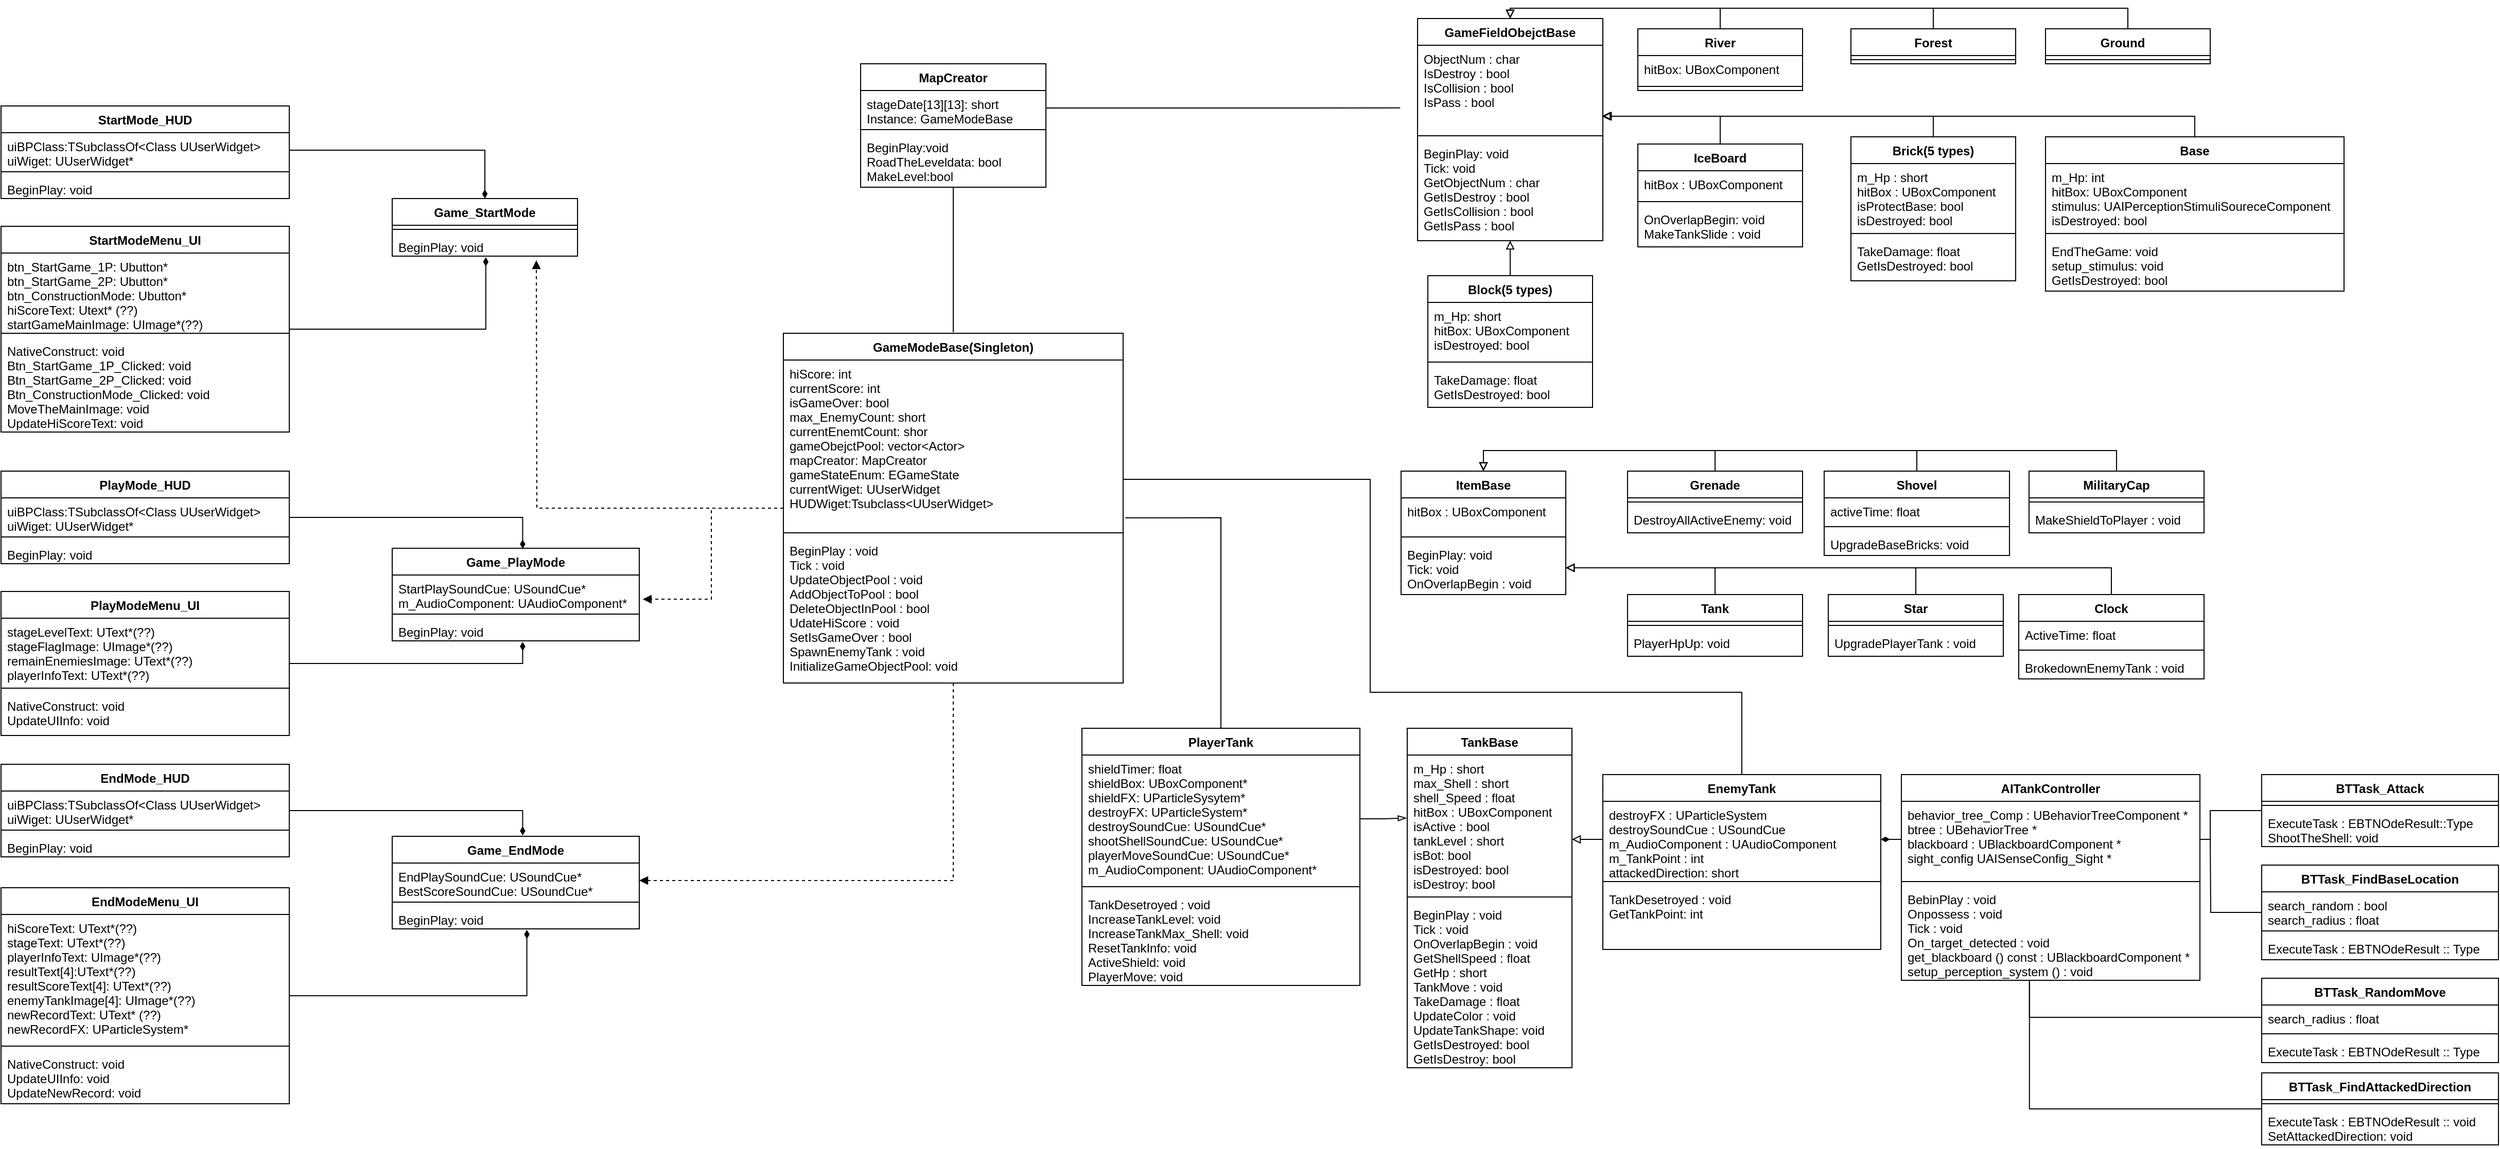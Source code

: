 <mxfile version="14.8.2" type="github">
  <diagram id="18M-LUdaHcNmzgpJbuH8" name="Page-1">
    <mxGraphModel dx="2635" dy="526" grid="1" gridSize="10" guides="1" tooltips="1" connect="1" arrows="1" fold="1" page="1" pageScale="1" pageWidth="827" pageHeight="1169" math="0" shadow="0">
      <root>
        <mxCell id="0" />
        <mxCell id="1" parent="0" />
        <mxCell id="j56DUkqlP8ktRM9wooqD-5" value="GameFieldObejctBase" style="swimlane;fontStyle=1;align=center;verticalAlign=top;childLayout=stackLayout;horizontal=1;startSize=26;horizontalStack=0;resizeParent=1;resizeParentMax=0;resizeLast=0;collapsible=1;marginBottom=0;" parent="1" vertex="1">
          <mxGeometry x="-254" y="35" width="180" height="216" as="geometry" />
        </mxCell>
        <mxCell id="j56DUkqlP8ktRM9wooqD-6" value="ObjectNum : char&#xa;IsDestroy : bool &#xa;IsCollision : bool &#xa;IsPass : bool&#xa;" style="text;strokeColor=none;fillColor=none;align=left;verticalAlign=top;spacingLeft=4;spacingRight=4;overflow=hidden;rotatable=0;points=[[0,0.5],[1,0.5]];portConstraint=eastwest;" parent="j56DUkqlP8ktRM9wooqD-5" vertex="1">
          <mxGeometry y="26" width="180" height="84" as="geometry" />
        </mxCell>
        <mxCell id="j56DUkqlP8ktRM9wooqD-7" value="" style="line;strokeWidth=1;fillColor=none;align=left;verticalAlign=middle;spacingTop=-1;spacingLeft=3;spacingRight=3;rotatable=0;labelPosition=right;points=[];portConstraint=eastwest;" parent="j56DUkqlP8ktRM9wooqD-5" vertex="1">
          <mxGeometry y="110" width="180" height="8" as="geometry" />
        </mxCell>
        <mxCell id="j56DUkqlP8ktRM9wooqD-8" value="BeginPlay: void&#xa;Tick: void&#xa;GetObjectNum : char&#xa;GetIsDestroy : bool &#xa;GetIsCollision : bool &#xa;GetIsPass : bool&#xa;&#xa;" style="text;strokeColor=none;fillColor=none;align=left;verticalAlign=top;spacingLeft=4;spacingRight=4;overflow=hidden;rotatable=0;points=[[0,0.5],[1,0.5]];portConstraint=eastwest;" parent="j56DUkqlP8ktRM9wooqD-5" vertex="1">
          <mxGeometry y="118" width="180" height="98" as="geometry" />
        </mxCell>
        <mxCell id="-nYvT70M20ZzREp3ke7q-32" style="edgeStyle=orthogonalEdgeStyle;rounded=0;orthogonalLoop=1;jettySize=auto;html=1;exitX=0.5;exitY=0;exitDx=0;exitDy=0;entryX=0.5;entryY=0;entryDx=0;entryDy=0;endArrow=block;endFill=0;" parent="1" source="ObYeSLzphHEVCBW5jLu3-10" target="j56DUkqlP8ktRM9wooqD-5" edge="1">
          <mxGeometry relative="1" as="geometry" />
        </mxCell>
        <mxCell id="ObYeSLzphHEVCBW5jLu3-10" value="Ground   " style="swimlane;fontStyle=1;align=center;verticalAlign=top;childLayout=stackLayout;horizontal=1;startSize=26;horizontalStack=0;resizeParent=1;resizeParentMax=0;resizeLast=0;collapsible=1;marginBottom=0;" parent="1" vertex="1">
          <mxGeometry x="356" y="45" width="160" height="34" as="geometry" />
        </mxCell>
        <mxCell id="ObYeSLzphHEVCBW5jLu3-12" value="" style="line;strokeWidth=1;fillColor=none;align=left;verticalAlign=middle;spacingTop=-1;spacingLeft=3;spacingRight=3;rotatable=0;labelPosition=right;points=[];portConstraint=eastwest;" parent="ObYeSLzphHEVCBW5jLu3-10" vertex="1">
          <mxGeometry y="26" width="160" height="8" as="geometry" />
        </mxCell>
        <mxCell id="Gsq7Cc53CUmocSwE9akI-6" style="edgeStyle=orthogonalEdgeStyle;rounded=0;orthogonalLoop=1;jettySize=auto;html=1;exitX=0.5;exitY=0;exitDx=0;exitDy=0;entryX=0.5;entryY=1;entryDx=0;entryDy=0;entryPerimeter=0;endArrow=block;endFill=0;" parent="1" source="ObYeSLzphHEVCBW5jLu3-14" target="j56DUkqlP8ktRM9wooqD-8" edge="1">
          <mxGeometry relative="1" as="geometry" />
        </mxCell>
        <mxCell id="ObYeSLzphHEVCBW5jLu3-14" value="Block(5 types)" style="swimlane;fontStyle=1;align=center;verticalAlign=top;childLayout=stackLayout;horizontal=1;startSize=26;horizontalStack=0;resizeParent=1;resizeParentMax=0;resizeLast=0;collapsible=1;marginBottom=0;" parent="1" vertex="1">
          <mxGeometry x="-244" y="285" width="160" height="128" as="geometry" />
        </mxCell>
        <mxCell id="ObYeSLzphHEVCBW5jLu3-15" value="m_Hp: short&#xa;hitBox: UBoxComponent&#xa;isDestroyed: bool" style="text;strokeColor=none;fillColor=none;align=left;verticalAlign=top;spacingLeft=4;spacingRight=4;overflow=hidden;rotatable=0;points=[[0,0.5],[1,0.5]];portConstraint=eastwest;" parent="ObYeSLzphHEVCBW5jLu3-14" vertex="1">
          <mxGeometry y="26" width="160" height="54" as="geometry" />
        </mxCell>
        <mxCell id="ObYeSLzphHEVCBW5jLu3-16" value="" style="line;strokeWidth=1;fillColor=none;align=left;verticalAlign=middle;spacingTop=-1;spacingLeft=3;spacingRight=3;rotatable=0;labelPosition=right;points=[];portConstraint=eastwest;" parent="ObYeSLzphHEVCBW5jLu3-14" vertex="1">
          <mxGeometry y="80" width="160" height="8" as="geometry" />
        </mxCell>
        <mxCell id="ObYeSLzphHEVCBW5jLu3-17" value="TakeDamage: float &#xa;GetIsDestroyed: bool" style="text;strokeColor=none;fillColor=none;align=left;verticalAlign=top;spacingLeft=4;spacingRight=4;overflow=hidden;rotatable=0;points=[[0,0.5],[1,0.5]];portConstraint=eastwest;" parent="ObYeSLzphHEVCBW5jLu3-14" vertex="1">
          <mxGeometry y="88" width="160" height="40" as="geometry" />
        </mxCell>
        <mxCell id="-nYvT70M20ZzREp3ke7q-29" style="edgeStyle=orthogonalEdgeStyle;rounded=0;orthogonalLoop=1;jettySize=auto;html=1;exitX=0.5;exitY=0;exitDx=0;exitDy=0;entryX=0.994;entryY=0.821;entryDx=0;entryDy=0;entryPerimeter=0;endArrow=block;endFill=0;" parent="1" source="ObYeSLzphHEVCBW5jLu3-18" target="j56DUkqlP8ktRM9wooqD-6" edge="1">
          <mxGeometry relative="1" as="geometry" />
        </mxCell>
        <mxCell id="ObYeSLzphHEVCBW5jLu3-18" value="Brick(5 types)" style="swimlane;fontStyle=1;align=center;verticalAlign=top;childLayout=stackLayout;horizontal=1;startSize=26;horizontalStack=0;resizeParent=1;resizeParentMax=0;resizeLast=0;collapsible=1;marginBottom=0;" parent="1" vertex="1">
          <mxGeometry x="167" y="150" width="160" height="140" as="geometry" />
        </mxCell>
        <mxCell id="ObYeSLzphHEVCBW5jLu3-19" value="m_Hp : short&#xa;hitBox : UBoxComponent&#xa;isProtectBase: bool&#xa;isDestroyed: bool&#xa;" style="text;strokeColor=none;fillColor=none;align=left;verticalAlign=top;spacingLeft=4;spacingRight=4;overflow=hidden;rotatable=0;points=[[0,0.5],[1,0.5]];portConstraint=eastwest;" parent="ObYeSLzphHEVCBW5jLu3-18" vertex="1">
          <mxGeometry y="26" width="160" height="64" as="geometry" />
        </mxCell>
        <mxCell id="ObYeSLzphHEVCBW5jLu3-20" value="" style="line;strokeWidth=1;fillColor=none;align=left;verticalAlign=middle;spacingTop=-1;spacingLeft=3;spacingRight=3;rotatable=0;labelPosition=right;points=[];portConstraint=eastwest;" parent="ObYeSLzphHEVCBW5jLu3-18" vertex="1">
          <mxGeometry y="90" width="160" height="8" as="geometry" />
        </mxCell>
        <mxCell id="ObYeSLzphHEVCBW5jLu3-21" value="TakeDamage: float &#xa;GetIsDestroyed: bool&#xa;" style="text;strokeColor=none;fillColor=none;align=left;verticalAlign=top;spacingLeft=4;spacingRight=4;overflow=hidden;rotatable=0;points=[[0,0.5],[1,0.5]];portConstraint=eastwest;" parent="ObYeSLzphHEVCBW5jLu3-18" vertex="1">
          <mxGeometry y="98" width="160" height="42" as="geometry" />
        </mxCell>
        <mxCell id="-nYvT70M20ZzREp3ke7q-31" style="edgeStyle=orthogonalEdgeStyle;rounded=0;orthogonalLoop=1;jettySize=auto;html=1;exitX=0.5;exitY=0;exitDx=0;exitDy=0;entryX=0.5;entryY=0;entryDx=0;entryDy=0;endArrow=block;endFill=0;" parent="1" source="ObYeSLzphHEVCBW5jLu3-22" target="j56DUkqlP8ktRM9wooqD-5" edge="1">
          <mxGeometry relative="1" as="geometry" />
        </mxCell>
        <mxCell id="ObYeSLzphHEVCBW5jLu3-22" value="Forest" style="swimlane;fontStyle=1;align=center;verticalAlign=top;childLayout=stackLayout;horizontal=1;startSize=26;horizontalStack=0;resizeParent=1;resizeParentMax=0;resizeLast=0;collapsible=1;marginBottom=0;" parent="1" vertex="1">
          <mxGeometry x="167" y="45" width="160" height="34" as="geometry" />
        </mxCell>
        <mxCell id="ObYeSLzphHEVCBW5jLu3-24" value="" style="line;strokeWidth=1;fillColor=none;align=left;verticalAlign=middle;spacingTop=-1;spacingLeft=3;spacingRight=3;rotatable=0;labelPosition=right;points=[];portConstraint=eastwest;" parent="ObYeSLzphHEVCBW5jLu3-22" vertex="1">
          <mxGeometry y="26" width="160" height="8" as="geometry" />
        </mxCell>
        <mxCell id="-nYvT70M20ZzREp3ke7q-30" style="edgeStyle=orthogonalEdgeStyle;rounded=0;orthogonalLoop=1;jettySize=auto;html=1;exitX=0.5;exitY=0;exitDx=0;exitDy=0;entryX=0.5;entryY=0;entryDx=0;entryDy=0;endArrow=block;endFill=0;" parent="1" source="ObYeSLzphHEVCBW5jLu3-26" target="j56DUkqlP8ktRM9wooqD-5" edge="1">
          <mxGeometry relative="1" as="geometry" />
        </mxCell>
        <mxCell id="ObYeSLzphHEVCBW5jLu3-26" value="River" style="swimlane;fontStyle=1;align=center;verticalAlign=top;childLayout=stackLayout;horizontal=1;startSize=26;horizontalStack=0;resizeParent=1;resizeParentMax=0;resizeLast=0;collapsible=1;marginBottom=0;" parent="1" vertex="1">
          <mxGeometry x="-40" y="45" width="160" height="60" as="geometry" />
        </mxCell>
        <mxCell id="ObYeSLzphHEVCBW5jLu3-27" value="hitBox: UBoxComponent" style="text;strokeColor=none;fillColor=none;align=left;verticalAlign=top;spacingLeft=4;spacingRight=4;overflow=hidden;rotatable=0;points=[[0,0.5],[1,0.5]];portConstraint=eastwest;" parent="ObYeSLzphHEVCBW5jLu3-26" vertex="1">
          <mxGeometry y="26" width="160" height="26" as="geometry" />
        </mxCell>
        <mxCell id="ObYeSLzphHEVCBW5jLu3-28" value="" style="line;strokeWidth=1;fillColor=none;align=left;verticalAlign=middle;spacingTop=-1;spacingLeft=3;spacingRight=3;rotatable=0;labelPosition=right;points=[];portConstraint=eastwest;" parent="ObYeSLzphHEVCBW5jLu3-26" vertex="1">
          <mxGeometry y="52" width="160" height="8" as="geometry" />
        </mxCell>
        <mxCell id="-nYvT70M20ZzREp3ke7q-26" style="edgeStyle=orthogonalEdgeStyle;rounded=0;orthogonalLoop=1;jettySize=auto;html=1;exitX=0.5;exitY=0;exitDx=0;exitDy=0;entryX=1;entryY=0.821;entryDx=0;entryDy=0;entryPerimeter=0;endArrow=block;endFill=0;" parent="1" source="ObYeSLzphHEVCBW5jLu3-30" target="j56DUkqlP8ktRM9wooqD-6" edge="1">
          <mxGeometry relative="1" as="geometry" />
        </mxCell>
        <mxCell id="ObYeSLzphHEVCBW5jLu3-30" value="IceBoard" style="swimlane;fontStyle=1;align=center;verticalAlign=top;childLayout=stackLayout;horizontal=1;startSize=26;horizontalStack=0;resizeParent=1;resizeParentMax=0;resizeLast=0;collapsible=1;marginBottom=0;" parent="1" vertex="1">
          <mxGeometry x="-40" y="157" width="160" height="100" as="geometry" />
        </mxCell>
        <mxCell id="ObYeSLzphHEVCBW5jLu3-31" value="hitBox : UBoxComponent" style="text;strokeColor=none;fillColor=none;align=left;verticalAlign=top;spacingLeft=4;spacingRight=4;overflow=hidden;rotatable=0;points=[[0,0.5],[1,0.5]];portConstraint=eastwest;" parent="ObYeSLzphHEVCBW5jLu3-30" vertex="1">
          <mxGeometry y="26" width="160" height="26" as="geometry" />
        </mxCell>
        <mxCell id="ObYeSLzphHEVCBW5jLu3-32" value="" style="line;strokeWidth=1;fillColor=none;align=left;verticalAlign=middle;spacingTop=-1;spacingLeft=3;spacingRight=3;rotatable=0;labelPosition=right;points=[];portConstraint=eastwest;" parent="ObYeSLzphHEVCBW5jLu3-30" vertex="1">
          <mxGeometry y="52" width="160" height="8" as="geometry" />
        </mxCell>
        <mxCell id="ObYeSLzphHEVCBW5jLu3-33" value="OnOverlapBegin: void&#xa;MakeTankSlide : void&#xa;&#xa;" style="text;strokeColor=none;fillColor=none;align=left;verticalAlign=top;spacingLeft=4;spacingRight=4;overflow=hidden;rotatable=0;points=[[0,0.5],[1,0.5]];portConstraint=eastwest;" parent="ObYeSLzphHEVCBW5jLu3-30" vertex="1">
          <mxGeometry y="60" width="160" height="40" as="geometry" />
        </mxCell>
        <mxCell id="-nYvT70M20ZzREp3ke7q-28" style="edgeStyle=orthogonalEdgeStyle;rounded=0;orthogonalLoop=1;jettySize=auto;html=1;exitX=0.5;exitY=0;exitDx=0;exitDy=0;entryX=1;entryY=0.821;entryDx=0;entryDy=0;entryPerimeter=0;endArrow=block;endFill=0;" parent="1" source="ObYeSLzphHEVCBW5jLu3-34" target="j56DUkqlP8ktRM9wooqD-6" edge="1">
          <mxGeometry relative="1" as="geometry" />
        </mxCell>
        <mxCell id="ObYeSLzphHEVCBW5jLu3-34" value="Base" style="swimlane;fontStyle=1;align=center;verticalAlign=top;childLayout=stackLayout;horizontal=1;startSize=26;horizontalStack=0;resizeParent=1;resizeParentMax=0;resizeLast=0;collapsible=1;marginBottom=0;" parent="1" vertex="1">
          <mxGeometry x="356" y="150" width="290" height="150" as="geometry" />
        </mxCell>
        <mxCell id="ObYeSLzphHEVCBW5jLu3-35" value="m_Hp: int&#xa;hitBox: UBoxComponent&#xa;stimulus: UAIPerceptionStimuliSoureceComponent&#xa;isDestroyed: bool" style="text;strokeColor=none;fillColor=none;align=left;verticalAlign=top;spacingLeft=4;spacingRight=4;overflow=hidden;rotatable=0;points=[[0,0.5],[1,0.5]];portConstraint=eastwest;" parent="ObYeSLzphHEVCBW5jLu3-34" vertex="1">
          <mxGeometry y="26" width="290" height="64" as="geometry" />
        </mxCell>
        <mxCell id="ObYeSLzphHEVCBW5jLu3-36" value="" style="line;strokeWidth=1;fillColor=none;align=left;verticalAlign=middle;spacingTop=-1;spacingLeft=3;spacingRight=3;rotatable=0;labelPosition=right;points=[];portConstraint=eastwest;" parent="ObYeSLzphHEVCBW5jLu3-34" vertex="1">
          <mxGeometry y="90" width="290" height="8" as="geometry" />
        </mxCell>
        <mxCell id="ObYeSLzphHEVCBW5jLu3-37" value="EndTheGame: void &#xa;setup_stimulus: void&#xa;GetIsDestroyed: bool" style="text;strokeColor=none;fillColor=none;align=left;verticalAlign=top;spacingLeft=4;spacingRight=4;overflow=hidden;rotatable=0;points=[[0,0.5],[1,0.5]];portConstraint=eastwest;" parent="ObYeSLzphHEVCBW5jLu3-34" vertex="1">
          <mxGeometry y="98" width="290" height="52" as="geometry" />
        </mxCell>
        <mxCell id="Gsq7Cc53CUmocSwE9akI-10" value="ItemBase" style="swimlane;fontStyle=1;align=center;verticalAlign=top;childLayout=stackLayout;horizontal=1;startSize=26;horizontalStack=0;resizeParent=1;resizeParentMax=0;resizeLast=0;collapsible=1;marginBottom=0;" parent="1" vertex="1">
          <mxGeometry x="-270" y="475" width="160" height="120" as="geometry" />
        </mxCell>
        <mxCell id="Gsq7Cc53CUmocSwE9akI-11" value="hitBox : UBoxComponent" style="text;strokeColor=none;fillColor=none;align=left;verticalAlign=top;spacingLeft=4;spacingRight=4;overflow=hidden;rotatable=0;points=[[0,0.5],[1,0.5]];portConstraint=eastwest;" parent="Gsq7Cc53CUmocSwE9akI-10" vertex="1">
          <mxGeometry y="26" width="160" height="34" as="geometry" />
        </mxCell>
        <mxCell id="Gsq7Cc53CUmocSwE9akI-12" value="" style="line;strokeWidth=1;fillColor=none;align=left;verticalAlign=middle;spacingTop=-1;spacingLeft=3;spacingRight=3;rotatable=0;labelPosition=right;points=[];portConstraint=eastwest;" parent="Gsq7Cc53CUmocSwE9akI-10" vertex="1">
          <mxGeometry y="60" width="160" height="8" as="geometry" />
        </mxCell>
        <mxCell id="Gsq7Cc53CUmocSwE9akI-13" value="BeginPlay: void&#xa;Tick: void&#xa;OnOverlapBegin : void &#xa;&#xa;" style="text;strokeColor=none;fillColor=none;align=left;verticalAlign=top;spacingLeft=4;spacingRight=4;overflow=hidden;rotatable=0;points=[[0,0.5],[1,0.5]];portConstraint=eastwest;" parent="Gsq7Cc53CUmocSwE9akI-10" vertex="1">
          <mxGeometry y="68" width="160" height="52" as="geometry" />
        </mxCell>
        <mxCell id="Gsq7Cc53CUmocSwE9akI-28" style="edgeStyle=orthogonalEdgeStyle;rounded=0;orthogonalLoop=1;jettySize=auto;html=1;exitX=0.5;exitY=0;exitDx=0;exitDy=0;entryX=0.5;entryY=0;entryDx=0;entryDy=0;endArrow=block;endFill=0;" parent="1" source="Gsq7Cc53CUmocSwE9akI-14" target="Gsq7Cc53CUmocSwE9akI-10" edge="1">
          <mxGeometry relative="1" as="geometry" />
        </mxCell>
        <mxCell id="Gsq7Cc53CUmocSwE9akI-14" value="Grenade" style="swimlane;fontStyle=1;align=center;verticalAlign=top;childLayout=stackLayout;horizontal=1;startSize=26;horizontalStack=0;resizeParent=1;resizeParentMax=0;resizeLast=0;collapsible=1;marginBottom=0;" parent="1" vertex="1">
          <mxGeometry x="-50" y="475" width="170" height="60" as="geometry" />
        </mxCell>
        <mxCell id="Gsq7Cc53CUmocSwE9akI-16" value="" style="line;strokeWidth=1;fillColor=none;align=left;verticalAlign=middle;spacingTop=-1;spacingLeft=3;spacingRight=3;rotatable=0;labelPosition=right;points=[];portConstraint=eastwest;" parent="Gsq7Cc53CUmocSwE9akI-14" vertex="1">
          <mxGeometry y="26" width="170" height="8" as="geometry" />
        </mxCell>
        <mxCell id="Gsq7Cc53CUmocSwE9akI-17" value="DestroyAllActiveEnemy: void" style="text;strokeColor=none;fillColor=none;align=left;verticalAlign=top;spacingLeft=4;spacingRight=4;overflow=hidden;rotatable=0;points=[[0,0.5],[1,0.5]];portConstraint=eastwest;" parent="Gsq7Cc53CUmocSwE9akI-14" vertex="1">
          <mxGeometry y="34" width="170" height="26" as="geometry" />
        </mxCell>
        <mxCell id="Gsq7Cc53CUmocSwE9akI-27" style="edgeStyle=orthogonalEdgeStyle;rounded=0;orthogonalLoop=1;jettySize=auto;html=1;exitX=0.5;exitY=0;exitDx=0;exitDy=0;entryX=0.5;entryY=0;entryDx=0;entryDy=0;endArrow=block;endFill=0;" parent="1" source="Gsq7Cc53CUmocSwE9akI-23" target="Gsq7Cc53CUmocSwE9akI-10" edge="1">
          <mxGeometry relative="1" as="geometry" />
        </mxCell>
        <mxCell id="Gsq7Cc53CUmocSwE9akI-23" value="MilitaryCap" style="swimlane;fontStyle=1;align=center;verticalAlign=top;childLayout=stackLayout;horizontal=1;startSize=26;horizontalStack=0;resizeParent=1;resizeParentMax=0;resizeLast=0;collapsible=1;marginBottom=0;" parent="1" vertex="1">
          <mxGeometry x="340" y="475" width="170" height="60" as="geometry" />
        </mxCell>
        <mxCell id="Gsq7Cc53CUmocSwE9akI-24" value="" style="line;strokeWidth=1;fillColor=none;align=left;verticalAlign=middle;spacingTop=-1;spacingLeft=3;spacingRight=3;rotatable=0;labelPosition=right;points=[];portConstraint=eastwest;" parent="Gsq7Cc53CUmocSwE9akI-23" vertex="1">
          <mxGeometry y="26" width="170" height="8" as="geometry" />
        </mxCell>
        <mxCell id="Gsq7Cc53CUmocSwE9akI-25" value="MakeShieldToPlayer : void" style="text;strokeColor=none;fillColor=none;align=left;verticalAlign=top;spacingLeft=4;spacingRight=4;overflow=hidden;rotatable=0;points=[[0,0.5],[1,0.5]];portConstraint=eastwest;" parent="Gsq7Cc53CUmocSwE9akI-23" vertex="1">
          <mxGeometry y="34" width="170" height="26" as="geometry" />
        </mxCell>
        <mxCell id="-nYvT70M20ZzREp3ke7q-19" style="edgeStyle=orthogonalEdgeStyle;rounded=0;orthogonalLoop=1;jettySize=auto;html=1;exitX=0.5;exitY=0;exitDx=0;exitDy=0;entryX=1;entryY=0.5;entryDx=0;entryDy=0;endArrow=block;endFill=0;" parent="1" source="-nYvT70M20ZzREp3ke7q-1" target="Gsq7Cc53CUmocSwE9akI-13" edge="1">
          <mxGeometry relative="1" as="geometry" />
        </mxCell>
        <mxCell id="-nYvT70M20ZzREp3ke7q-1" value="Tank" style="swimlane;fontStyle=1;align=center;verticalAlign=top;childLayout=stackLayout;horizontal=1;startSize=26;horizontalStack=0;resizeParent=1;resizeParentMax=0;resizeLast=0;collapsible=1;marginBottom=0;" parent="1" vertex="1">
          <mxGeometry x="-50" y="595" width="170" height="60" as="geometry" />
        </mxCell>
        <mxCell id="-nYvT70M20ZzREp3ke7q-2" value="" style="line;strokeWidth=1;fillColor=none;align=left;verticalAlign=middle;spacingTop=-1;spacingLeft=3;spacingRight=3;rotatable=0;labelPosition=right;points=[];portConstraint=eastwest;" parent="-nYvT70M20ZzREp3ke7q-1" vertex="1">
          <mxGeometry y="26" width="170" height="8" as="geometry" />
        </mxCell>
        <mxCell id="-nYvT70M20ZzREp3ke7q-3" value="PlayerHpUp: void" style="text;strokeColor=none;fillColor=none;align=left;verticalAlign=top;spacingLeft=4;spacingRight=4;overflow=hidden;rotatable=0;points=[[0,0.5],[1,0.5]];portConstraint=eastwest;" parent="-nYvT70M20ZzREp3ke7q-1" vertex="1">
          <mxGeometry y="34" width="170" height="26" as="geometry" />
        </mxCell>
        <mxCell id="-nYvT70M20ZzREp3ke7q-20" style="edgeStyle=orthogonalEdgeStyle;rounded=0;orthogonalLoop=1;jettySize=auto;html=1;exitX=0.5;exitY=0;exitDx=0;exitDy=0;entryX=1;entryY=0.5;entryDx=0;entryDy=0;endArrow=block;endFill=0;" parent="1" source="-nYvT70M20ZzREp3ke7q-4" target="Gsq7Cc53CUmocSwE9akI-13" edge="1">
          <mxGeometry relative="1" as="geometry" />
        </mxCell>
        <mxCell id="-nYvT70M20ZzREp3ke7q-4" value="Star" style="swimlane;fontStyle=1;align=center;verticalAlign=top;childLayout=stackLayout;horizontal=1;startSize=26;horizontalStack=0;resizeParent=1;resizeParentMax=0;resizeLast=0;collapsible=1;marginBottom=0;" parent="1" vertex="1">
          <mxGeometry x="145" y="595" width="170" height="60" as="geometry" />
        </mxCell>
        <mxCell id="-nYvT70M20ZzREp3ke7q-5" value="" style="line;strokeWidth=1;fillColor=none;align=left;verticalAlign=middle;spacingTop=-1;spacingLeft=3;spacingRight=3;rotatable=0;labelPosition=right;points=[];portConstraint=eastwest;" parent="-nYvT70M20ZzREp3ke7q-4" vertex="1">
          <mxGeometry y="26" width="170" height="8" as="geometry" />
        </mxCell>
        <mxCell id="-nYvT70M20ZzREp3ke7q-6" value="UpgradePlayerTank : void" style="text;strokeColor=none;fillColor=none;align=left;verticalAlign=top;spacingLeft=4;spacingRight=4;overflow=hidden;rotatable=0;points=[[0,0.5],[1,0.5]];portConstraint=eastwest;" parent="-nYvT70M20ZzREp3ke7q-4" vertex="1">
          <mxGeometry y="34" width="170" height="26" as="geometry" />
        </mxCell>
        <mxCell id="-nYvT70M20ZzREp3ke7q-21" style="edgeStyle=orthogonalEdgeStyle;rounded=0;orthogonalLoop=1;jettySize=auto;html=1;exitX=0.5;exitY=0;exitDx=0;exitDy=0;entryX=1;entryY=0.5;entryDx=0;entryDy=0;endArrow=block;endFill=0;" parent="1" source="-nYvT70M20ZzREp3ke7q-10" target="Gsq7Cc53CUmocSwE9akI-13" edge="1">
          <mxGeometry relative="1" as="geometry" />
        </mxCell>
        <mxCell id="-nYvT70M20ZzREp3ke7q-10" value="Clock" style="swimlane;fontStyle=1;align=center;verticalAlign=top;childLayout=stackLayout;horizontal=1;startSize=26;horizontalStack=0;resizeParent=1;resizeParentMax=0;resizeLast=0;collapsible=1;marginBottom=0;" parent="1" vertex="1">
          <mxGeometry x="330" y="595" width="180" height="82" as="geometry" />
        </mxCell>
        <mxCell id="-nYvT70M20ZzREp3ke7q-11" value="ActiveTime: float" style="text;strokeColor=none;fillColor=none;align=left;verticalAlign=top;spacingLeft=4;spacingRight=4;overflow=hidden;rotatable=0;points=[[0,0.5],[1,0.5]];portConstraint=eastwest;" parent="-nYvT70M20ZzREp3ke7q-10" vertex="1">
          <mxGeometry y="26" width="180" height="24" as="geometry" />
        </mxCell>
        <mxCell id="-nYvT70M20ZzREp3ke7q-12" value="" style="line;strokeWidth=1;fillColor=none;align=left;verticalAlign=middle;spacingTop=-1;spacingLeft=3;spacingRight=3;rotatable=0;labelPosition=right;points=[];portConstraint=eastwest;" parent="-nYvT70M20ZzREp3ke7q-10" vertex="1">
          <mxGeometry y="50" width="180" height="8" as="geometry" />
        </mxCell>
        <mxCell id="-nYvT70M20ZzREp3ke7q-13" value="BrokedownEnemyTank : void" style="text;strokeColor=none;fillColor=none;align=left;verticalAlign=top;spacingLeft=4;spacingRight=4;overflow=hidden;rotatable=0;points=[[0,0.5],[1,0.5]];portConstraint=eastwest;" parent="-nYvT70M20ZzREp3ke7q-10" vertex="1">
          <mxGeometry y="58" width="180" height="24" as="geometry" />
        </mxCell>
        <mxCell id="-nYvT70M20ZzREp3ke7q-18" style="edgeStyle=orthogonalEdgeStyle;rounded=0;orthogonalLoop=1;jettySize=auto;html=1;exitX=0.5;exitY=0;exitDx=0;exitDy=0;entryX=0.5;entryY=0;entryDx=0;entryDy=0;endArrow=block;endFill=0;" parent="1" source="-nYvT70M20ZzREp3ke7q-14" target="Gsq7Cc53CUmocSwE9akI-10" edge="1">
          <mxGeometry relative="1" as="geometry" />
        </mxCell>
        <mxCell id="-nYvT70M20ZzREp3ke7q-14" value="Shovel&#xa;    " style="swimlane;fontStyle=1;align=center;verticalAlign=top;childLayout=stackLayout;horizontal=1;startSize=26;horizontalStack=0;resizeParent=1;resizeParentMax=0;resizeLast=0;collapsible=1;marginBottom=0;" parent="1" vertex="1">
          <mxGeometry x="141" y="475" width="180" height="82" as="geometry" />
        </mxCell>
        <mxCell id="-nYvT70M20ZzREp3ke7q-15" value="activeTime: float" style="text;strokeColor=none;fillColor=none;align=left;verticalAlign=top;spacingLeft=4;spacingRight=4;overflow=hidden;rotatable=0;points=[[0,0.5],[1,0.5]];portConstraint=eastwest;" parent="-nYvT70M20ZzREp3ke7q-14" vertex="1">
          <mxGeometry y="26" width="180" height="24" as="geometry" />
        </mxCell>
        <mxCell id="-nYvT70M20ZzREp3ke7q-16" value="" style="line;strokeWidth=1;fillColor=none;align=left;verticalAlign=middle;spacingTop=-1;spacingLeft=3;spacingRight=3;rotatable=0;labelPosition=right;points=[];portConstraint=eastwest;" parent="-nYvT70M20ZzREp3ke7q-14" vertex="1">
          <mxGeometry y="50" width="180" height="8" as="geometry" />
        </mxCell>
        <mxCell id="-nYvT70M20ZzREp3ke7q-17" value="UpgradeBaseBricks: void" style="text;strokeColor=none;fillColor=none;align=left;verticalAlign=top;spacingLeft=4;spacingRight=4;overflow=hidden;rotatable=0;points=[[0,0.5],[1,0.5]];portConstraint=eastwest;" parent="-nYvT70M20ZzREp3ke7q-14" vertex="1">
          <mxGeometry y="58" width="180" height="24" as="geometry" />
        </mxCell>
        <mxCell id="-nYvT70M20ZzREp3ke7q-22" value="TankBase" style="swimlane;fontStyle=1;align=center;verticalAlign=top;childLayout=stackLayout;horizontal=1;startSize=26;horizontalStack=0;resizeParent=1;resizeParentMax=0;resizeLast=0;collapsible=1;marginBottom=0;" parent="1" vertex="1">
          <mxGeometry x="-264" y="725" width="160" height="330" as="geometry" />
        </mxCell>
        <mxCell id="-nYvT70M20ZzREp3ke7q-23" value="m_Hp : short &#xa;max_Shell : short &#xa;shell_Speed ​​: float         &#xa;hitBox : UBoxComponent &#xa;isActive : bool &#xa;tankLevel : short&#xa;isBot: bool&#xa;isDestroyed: bool&#xa;isDestroy: bool&#xa;&#xa;&#xa;" style="text;strokeColor=none;fillColor=none;align=left;verticalAlign=top;spacingLeft=4;spacingRight=4;overflow=hidden;rotatable=0;points=[[0,0.5],[1,0.5]];portConstraint=eastwest;" parent="-nYvT70M20ZzREp3ke7q-22" vertex="1">
          <mxGeometry y="26" width="160" height="134" as="geometry" />
        </mxCell>
        <mxCell id="-nYvT70M20ZzREp3ke7q-24" value="" style="line;strokeWidth=1;fillColor=none;align=left;verticalAlign=middle;spacingTop=-1;spacingLeft=3;spacingRight=3;rotatable=0;labelPosition=right;points=[];portConstraint=eastwest;" parent="-nYvT70M20ZzREp3ke7q-22" vertex="1">
          <mxGeometry y="160" width="160" height="8" as="geometry" />
        </mxCell>
        <mxCell id="-nYvT70M20ZzREp3ke7q-25" value="BeginPlay : void &#xa;Tick ​​: void &#xa;OnOverlapBegin : void       &#xa;GetShellSpeed ​​: float &#xa;GetHp : short &#xa;TankMove : void &#xa;TakeDamage : float &#xa;UpdateColor : void&#xa;UpdateTankShape: void&#xa;GetIsDestroyed: bool&#xa;GetIsDestroy: bool&#xa;&#xa;" style="text;strokeColor=none;fillColor=none;align=left;verticalAlign=top;spacingLeft=4;spacingRight=4;overflow=hidden;rotatable=0;points=[[0,0.5],[1,0.5]];portConstraint=eastwest;" parent="-nYvT70M20ZzREp3ke7q-22" vertex="1">
          <mxGeometry y="168" width="160" height="162" as="geometry" />
        </mxCell>
        <mxCell id="1prsWAdFm4hkm4rnO2Le-127" style="edgeStyle=orthogonalEdgeStyle;rounded=0;orthogonalLoop=1;jettySize=auto;html=1;entryX=1;entryY=0.935;entryDx=0;entryDy=0;entryPerimeter=0;endArrow=none;endFill=0;gradientColor=none;" parent="1" source="1prsWAdFm4hkm4rnO2Le-1" target="1prsWAdFm4hkm4rnO2Le-47" edge="1">
          <mxGeometry relative="1" as="geometry">
            <Array as="points">
              <mxPoint x="61" y="690" />
              <mxPoint x="-300" y="690" />
              <mxPoint x="-300" y="483" />
            </Array>
          </mxGeometry>
        </mxCell>
        <mxCell id="1prsWAdFm4hkm4rnO2Le-1" value="EnemyTank" style="swimlane;fontStyle=1;align=center;verticalAlign=top;childLayout=stackLayout;horizontal=1;startSize=26;horizontalStack=0;resizeParent=1;resizeParentMax=0;resizeLast=0;collapsible=1;marginBottom=0;" parent="1" vertex="1">
          <mxGeometry x="-74" y="770" width="270" height="170" as="geometry" />
        </mxCell>
        <mxCell id="1prsWAdFm4hkm4rnO2Le-2" value="destroyFX : UParticleSystem &#xa;destroySoundCue : USoundCue &#xa;m_AudioComponent : UAudioComponent &#xa;m_TankPoint : int&#xa;attackedDirection: short&#xa;&#xa;" style="text;strokeColor=none;fillColor=none;align=left;verticalAlign=top;spacingLeft=4;spacingRight=4;overflow=hidden;rotatable=0;points=[[0,0.5],[1,0.5]];portConstraint=eastwest;" parent="1prsWAdFm4hkm4rnO2Le-1" vertex="1">
          <mxGeometry y="26" width="270" height="74" as="geometry" />
        </mxCell>
        <mxCell id="1prsWAdFm4hkm4rnO2Le-3" value="" style="line;strokeWidth=1;fillColor=none;align=left;verticalAlign=middle;spacingTop=-1;spacingLeft=3;spacingRight=3;rotatable=0;labelPosition=right;points=[];portConstraint=eastwest;" parent="1prsWAdFm4hkm4rnO2Le-1" vertex="1">
          <mxGeometry y="100" width="270" height="8" as="geometry" />
        </mxCell>
        <mxCell id="1prsWAdFm4hkm4rnO2Le-4" value="TankDesetroyed : void&#xa;GetTankPoint: int&#xa;" style="text;strokeColor=none;fillColor=none;align=left;verticalAlign=top;spacingLeft=4;spacingRight=4;overflow=hidden;rotatable=0;points=[[0,0.5],[1,0.5]];portConstraint=eastwest;" parent="1prsWAdFm4hkm4rnO2Le-1" vertex="1">
          <mxGeometry y="108" width="270" height="62" as="geometry" />
        </mxCell>
        <mxCell id="1prsWAdFm4hkm4rnO2Le-7" style="edgeStyle=orthogonalEdgeStyle;rounded=0;orthogonalLoop=1;jettySize=auto;html=1;exitX=0;exitY=0.5;exitDx=0;exitDy=0;endArrow=block;endFill=0;" parent="1" source="1prsWAdFm4hkm4rnO2Le-2" edge="1">
          <mxGeometry relative="1" as="geometry">
            <mxPoint x="-104" y="833" as="targetPoint" />
          </mxGeometry>
        </mxCell>
        <mxCell id="1prsWAdFm4hkm4rnO2Le-8" value="AITankController" style="swimlane;fontStyle=1;align=center;verticalAlign=top;childLayout=stackLayout;horizontal=1;startSize=26;horizontalStack=0;resizeParent=1;resizeParentMax=0;resizeLast=0;collapsible=1;marginBottom=0;" parent="1" vertex="1">
          <mxGeometry x="216" y="770" width="290" height="200" as="geometry" />
        </mxCell>
        <mxCell id="1prsWAdFm4hkm4rnO2Le-9" value="behavior_tree_Comp : UBehaviorTreeComponent *&#xa;btree : UBehaviorTree * &#xa;blackboard : UBlackboardComponent *&#xa;sight_config UAISenseConfig_Sight *" style="text;strokeColor=none;fillColor=none;align=left;verticalAlign=top;spacingLeft=4;spacingRight=4;overflow=hidden;rotatable=0;points=[[0,0.5],[1,0.5]];portConstraint=eastwest;" parent="1prsWAdFm4hkm4rnO2Le-8" vertex="1">
          <mxGeometry y="26" width="290" height="74" as="geometry" />
        </mxCell>
        <mxCell id="1prsWAdFm4hkm4rnO2Le-10" value="" style="line;strokeWidth=1;fillColor=none;align=left;verticalAlign=middle;spacingTop=-1;spacingLeft=3;spacingRight=3;rotatable=0;labelPosition=right;points=[];portConstraint=eastwest;" parent="1prsWAdFm4hkm4rnO2Le-8" vertex="1">
          <mxGeometry y="100" width="290" height="8" as="geometry" />
        </mxCell>
        <mxCell id="1prsWAdFm4hkm4rnO2Le-11" value="BebinPlay : void &#xa;Onpossess : void &#xa;Tick ​​: void &#xa;On_target_detected : void&#xa;get_blackboard () const : UBlackboardComponent * &#xa;setup_perception_system () : void&#xa;" style="text;strokeColor=none;fillColor=none;align=left;verticalAlign=top;spacingLeft=4;spacingRight=4;overflow=hidden;rotatable=0;points=[[0,0.5],[1,0.5]];portConstraint=eastwest;" parent="1prsWAdFm4hkm4rnO2Le-8" vertex="1">
          <mxGeometry y="108" width="290" height="92" as="geometry" />
        </mxCell>
        <mxCell id="1prsWAdFm4hkm4rnO2Le-33" style="edgeStyle=orthogonalEdgeStyle;rounded=0;orthogonalLoop=1;jettySize=auto;html=1;entryX=1;entryY=0.5;entryDx=0;entryDy=0;endArrow=none;endFill=0;" parent="1" source="1prsWAdFm4hkm4rnO2Le-12" target="1prsWAdFm4hkm4rnO2Le-9" edge="1">
          <mxGeometry relative="1" as="geometry">
            <Array as="points">
              <mxPoint x="516" y="805" />
            </Array>
          </mxGeometry>
        </mxCell>
        <mxCell id="1prsWAdFm4hkm4rnO2Le-12" value="BTTask_Attack" style="swimlane;fontStyle=1;align=center;verticalAlign=top;childLayout=stackLayout;horizontal=1;startSize=26;horizontalStack=0;resizeParent=1;resizeParentMax=0;resizeLast=0;collapsible=1;marginBottom=0;" parent="1" vertex="1">
          <mxGeometry x="566" y="770" width="230" height="70" as="geometry" />
        </mxCell>
        <mxCell id="1prsWAdFm4hkm4rnO2Le-14" value="" style="line;strokeWidth=1;fillColor=none;align=left;verticalAlign=middle;spacingTop=-1;spacingLeft=3;spacingRight=3;rotatable=0;labelPosition=right;points=[];portConstraint=eastwest;" parent="1prsWAdFm4hkm4rnO2Le-12" vertex="1">
          <mxGeometry y="26" width="230" height="8" as="geometry" />
        </mxCell>
        <mxCell id="1prsWAdFm4hkm4rnO2Le-15" value="ExecuteTask : EBTNOdeResult::Type&#xa;ShootTheShell: void&#xa;" style="text;strokeColor=none;fillColor=none;align=left;verticalAlign=top;spacingLeft=4;spacingRight=4;overflow=hidden;rotatable=0;points=[[0,0.5],[1,0.5]];portConstraint=eastwest;" parent="1prsWAdFm4hkm4rnO2Le-12" vertex="1">
          <mxGeometry y="34" width="230" height="36" as="geometry" />
        </mxCell>
        <mxCell id="1prsWAdFm4hkm4rnO2Le-18" style="edgeStyle=orthogonalEdgeStyle;rounded=0;orthogonalLoop=1;jettySize=auto;html=1;exitX=0;exitY=0.5;exitDx=0;exitDy=0;endArrow=diamondThin;endFill=1;" parent="1" source="1prsWAdFm4hkm4rnO2Le-9" target="1prsWAdFm4hkm4rnO2Le-2" edge="1">
          <mxGeometry relative="1" as="geometry" />
        </mxCell>
        <mxCell id="1prsWAdFm4hkm4rnO2Le-34" style="edgeStyle=orthogonalEdgeStyle;rounded=0;orthogonalLoop=1;jettySize=auto;html=1;endArrow=none;endFill=0;" parent="1" source="1prsWAdFm4hkm4rnO2Le-19" edge="1">
          <mxGeometry relative="1" as="geometry">
            <mxPoint x="516" y="830" as="targetPoint" />
          </mxGeometry>
        </mxCell>
        <mxCell id="1prsWAdFm4hkm4rnO2Le-19" value="BTTask_FindBaseLocation" style="swimlane;fontStyle=1;align=center;verticalAlign=top;childLayout=stackLayout;horizontal=1;startSize=26;horizontalStack=0;resizeParent=1;resizeParentMax=0;resizeLast=0;collapsible=1;marginBottom=0;" parent="1" vertex="1">
          <mxGeometry x="566" y="858" width="230" height="92" as="geometry" />
        </mxCell>
        <mxCell id="1prsWAdFm4hkm4rnO2Le-20" value="search_random : bool &#xa;search_radius : float&#xa;" style="text;strokeColor=none;fillColor=none;align=left;verticalAlign=top;spacingLeft=4;spacingRight=4;overflow=hidden;rotatable=0;points=[[0,0.5],[1,0.5]];portConstraint=eastwest;" parent="1prsWAdFm4hkm4rnO2Le-19" vertex="1">
          <mxGeometry y="26" width="230" height="34" as="geometry" />
        </mxCell>
        <mxCell id="1prsWAdFm4hkm4rnO2Le-21" value="" style="line;strokeWidth=1;fillColor=none;align=left;verticalAlign=middle;spacingTop=-1;spacingLeft=3;spacingRight=3;rotatable=0;labelPosition=right;points=[];portConstraint=eastwest;" parent="1prsWAdFm4hkm4rnO2Le-19" vertex="1">
          <mxGeometry y="60" width="230" height="8" as="geometry" />
        </mxCell>
        <mxCell id="1prsWAdFm4hkm4rnO2Le-22" value="ExecuteTask : EBTNOdeResult :: Type" style="text;strokeColor=none;fillColor=none;align=left;verticalAlign=top;spacingLeft=4;spacingRight=4;overflow=hidden;rotatable=0;points=[[0,0.5],[1,0.5]];portConstraint=eastwest;" parent="1prsWAdFm4hkm4rnO2Le-19" vertex="1">
          <mxGeometry y="68" width="230" height="24" as="geometry" />
        </mxCell>
        <mxCell id="1prsWAdFm4hkm4rnO2Le-23" value="BTTask_RandomMove" style="swimlane;fontStyle=1;align=center;verticalAlign=top;childLayout=stackLayout;horizontal=1;startSize=26;horizontalStack=0;resizeParent=1;resizeParentMax=0;resizeLast=0;collapsible=1;marginBottom=0;" parent="1" vertex="1">
          <mxGeometry x="566" y="968" width="230" height="82" as="geometry" />
        </mxCell>
        <mxCell id="1prsWAdFm4hkm4rnO2Le-24" value="search_radius : float&#xa;" style="text;strokeColor=none;fillColor=none;align=left;verticalAlign=top;spacingLeft=4;spacingRight=4;overflow=hidden;rotatable=0;points=[[0,0.5],[1,0.5]];portConstraint=eastwest;" parent="1prsWAdFm4hkm4rnO2Le-23" vertex="1">
          <mxGeometry y="26" width="230" height="24" as="geometry" />
        </mxCell>
        <mxCell id="1prsWAdFm4hkm4rnO2Le-25" value="" style="line;strokeWidth=1;fillColor=none;align=left;verticalAlign=middle;spacingTop=-1;spacingLeft=3;spacingRight=3;rotatable=0;labelPosition=right;points=[];portConstraint=eastwest;" parent="1prsWAdFm4hkm4rnO2Le-23" vertex="1">
          <mxGeometry y="50" width="230" height="8" as="geometry" />
        </mxCell>
        <mxCell id="1prsWAdFm4hkm4rnO2Le-26" value="ExecuteTask : EBTNOdeResult :: Type" style="text;strokeColor=none;fillColor=none;align=left;verticalAlign=top;spacingLeft=4;spacingRight=4;overflow=hidden;rotatable=0;points=[[0,0.5],[1,0.5]];portConstraint=eastwest;" parent="1prsWAdFm4hkm4rnO2Le-23" vertex="1">
          <mxGeometry y="58" width="230" height="24" as="geometry" />
        </mxCell>
        <mxCell id="1prsWAdFm4hkm4rnO2Le-38" style="edgeStyle=orthogonalEdgeStyle;rounded=0;orthogonalLoop=1;jettySize=auto;html=1;entryX=0.429;entryY=1;entryDx=0;entryDy=0;entryPerimeter=0;endArrow=none;endFill=0;" parent="1" source="1prsWAdFm4hkm4rnO2Le-29" target="1prsWAdFm4hkm4rnO2Le-11" edge="1">
          <mxGeometry relative="1" as="geometry">
            <Array as="points">
              <mxPoint x="340" y="1095" />
            </Array>
          </mxGeometry>
        </mxCell>
        <mxCell id="1prsWAdFm4hkm4rnO2Le-29" value="BTTask_FindAttackedDirection" style="swimlane;fontStyle=1;align=center;verticalAlign=top;childLayout=stackLayout;horizontal=1;startSize=26;horizontalStack=0;resizeParent=1;resizeParentMax=0;resizeLast=0;collapsible=1;marginBottom=0;" parent="1" vertex="1">
          <mxGeometry x="566" y="1060" width="230" height="70" as="geometry" />
        </mxCell>
        <mxCell id="1prsWAdFm4hkm4rnO2Le-31" value="" style="line;strokeWidth=1;fillColor=none;align=left;verticalAlign=middle;spacingTop=-1;spacingLeft=3;spacingRight=3;rotatable=0;labelPosition=right;points=[];portConstraint=eastwest;" parent="1prsWAdFm4hkm4rnO2Le-29" vertex="1">
          <mxGeometry y="26" width="230" height="8" as="geometry" />
        </mxCell>
        <mxCell id="1prsWAdFm4hkm4rnO2Le-32" value="ExecuteTask : EBTNOdeResult :: void &#xa;SetAttackedDirection: void&#xa;" style="text;strokeColor=none;fillColor=none;align=left;verticalAlign=top;spacingLeft=4;spacingRight=4;overflow=hidden;rotatable=0;points=[[0,0.5],[1,0.5]];portConstraint=eastwest;" parent="1prsWAdFm4hkm4rnO2Le-29" vertex="1">
          <mxGeometry y="34" width="230" height="36" as="geometry" />
        </mxCell>
        <mxCell id="1prsWAdFm4hkm4rnO2Le-39" style="edgeStyle=orthogonalEdgeStyle;rounded=0;orthogonalLoop=1;jettySize=auto;html=1;entryX=0.429;entryY=1;entryDx=0;entryDy=0;entryPerimeter=0;endArrow=none;endFill=0;" parent="1" source="1prsWAdFm4hkm4rnO2Le-24" target="1prsWAdFm4hkm4rnO2Le-11" edge="1">
          <mxGeometry relative="1" as="geometry" />
        </mxCell>
        <mxCell id="1prsWAdFm4hkm4rnO2Le-126" style="edgeStyle=orthogonalEdgeStyle;rounded=0;orthogonalLoop=1;jettySize=auto;html=1;entryX=1.006;entryY=0.935;entryDx=0;entryDy=0;entryPerimeter=0;endArrow=none;endFill=0;gradientColor=none;" parent="1" source="1prsWAdFm4hkm4rnO2Le-40" target="1prsWAdFm4hkm4rnO2Le-47" edge="1">
          <mxGeometry relative="1" as="geometry" />
        </mxCell>
        <mxCell id="1prsWAdFm4hkm4rnO2Le-40" value="PlayerTank" style="swimlane;fontStyle=1;align=center;verticalAlign=top;childLayout=stackLayout;horizontal=1;startSize=26;horizontalStack=0;resizeParent=1;resizeParentMax=0;resizeLast=0;collapsible=1;marginBottom=0;" parent="1" vertex="1">
          <mxGeometry x="-580" y="725" width="270" height="250" as="geometry" />
        </mxCell>
        <mxCell id="1prsWAdFm4hkm4rnO2Le-41" value="shieldTimer: float&#xa;shieldBox: UBoxComponent*&#xa;shieldFX: UParticleSysytem*&#xa;destroyFX: UParticleSystem*&#xa;destroySoundCue: USoundCue*&#xa;shootShellSoundCue: USoundCue*&#xa;playerMoveSoundCue: USoundCue*&#xa;m_AudioComponent: UAudioComponent*&#xa;" style="text;strokeColor=none;fillColor=none;align=left;verticalAlign=top;spacingLeft=4;spacingRight=4;overflow=hidden;rotatable=0;points=[[0,0.5],[1,0.5]];portConstraint=eastwest;" parent="1prsWAdFm4hkm4rnO2Le-40" vertex="1">
          <mxGeometry y="26" width="270" height="124" as="geometry" />
        </mxCell>
        <mxCell id="1prsWAdFm4hkm4rnO2Le-42" value="" style="line;strokeWidth=1;fillColor=none;align=left;verticalAlign=middle;spacingTop=-1;spacingLeft=3;spacingRight=3;rotatable=0;labelPosition=right;points=[];portConstraint=eastwest;" parent="1prsWAdFm4hkm4rnO2Le-40" vertex="1">
          <mxGeometry y="150" width="270" height="8" as="geometry" />
        </mxCell>
        <mxCell id="1prsWAdFm4hkm4rnO2Le-43" value="TankDesetroyed : void&#xa;IncreaseTankLevel: void&#xa;IncreaseTankMax_Shell: void&#xa;ResetTankInfo: void&#xa;ActiveShield: void&#xa;PlayerMove: void&#xa;" style="text;strokeColor=none;fillColor=none;align=left;verticalAlign=top;spacingLeft=4;spacingRight=4;overflow=hidden;rotatable=0;points=[[0,0.5],[1,0.5]];portConstraint=eastwest;" parent="1prsWAdFm4hkm4rnO2Le-40" vertex="1">
          <mxGeometry y="158" width="270" height="92" as="geometry" />
        </mxCell>
        <mxCell id="1prsWAdFm4hkm4rnO2Le-122" style="edgeStyle=orthogonalEdgeStyle;rounded=0;orthogonalLoop=1;jettySize=auto;html=1;endArrow=block;endFill=1;gradientColor=none;dashed=1;" parent="1" source="1prsWAdFm4hkm4rnO2Le-46" edge="1">
          <mxGeometry relative="1" as="geometry">
            <mxPoint x="-1110" y="270" as="targetPoint" />
          </mxGeometry>
        </mxCell>
        <mxCell id="1prsWAdFm4hkm4rnO2Le-123" style="edgeStyle=orthogonalEdgeStyle;rounded=0;orthogonalLoop=1;jettySize=auto;html=1;entryX=1.014;entryY=0.692;entryDx=0;entryDy=0;entryPerimeter=0;dashed=1;endArrow=block;endFill=1;gradientColor=none;" parent="1" source="1prsWAdFm4hkm4rnO2Le-46" target="1prsWAdFm4hkm4rnO2Le-106" edge="1">
          <mxGeometry relative="1" as="geometry" />
        </mxCell>
        <mxCell id="1prsWAdFm4hkm4rnO2Le-124" style="edgeStyle=orthogonalEdgeStyle;rounded=0;orthogonalLoop=1;jettySize=auto;html=1;entryX=1;entryY=0.5;entryDx=0;entryDy=0;dashed=1;endArrow=block;endFill=1;gradientColor=none;" parent="1" source="1prsWAdFm4hkm4rnO2Le-46" target="1prsWAdFm4hkm4rnO2Le-110" edge="1">
          <mxGeometry relative="1" as="geometry" />
        </mxCell>
        <mxCell id="1prsWAdFm4hkm4rnO2Le-46" value="GameModeBase(Singleton)" style="swimlane;fontStyle=1;align=center;verticalAlign=top;childLayout=stackLayout;horizontal=1;startSize=26;horizontalStack=0;resizeParent=1;resizeParentMax=0;resizeLast=0;collapsible=1;marginBottom=0;" parent="1" vertex="1">
          <mxGeometry x="-870" y="341" width="330" height="340" as="geometry" />
        </mxCell>
        <mxCell id="1prsWAdFm4hkm4rnO2Le-47" value="hiScore: int&#xa;currentScore: int&#xa;isGameOver: bool&#xa;max_EnemyCount: short&#xa;currentEnemtCount: shor&#xa;gameObejctPool: vector&lt;Actor&gt;&#xa;mapCreator: MapCreator&#xa;gameStateEnum: EGameState&#xa;currentWiget: UUserWidget&#xa;HUDWiget:Tsubclass&lt;UUserWidget&gt;&#xa;" style="text;strokeColor=none;fillColor=none;align=left;verticalAlign=top;spacingLeft=4;spacingRight=4;overflow=hidden;rotatable=0;points=[[0,0.5],[1,0.5]];portConstraint=eastwest;" parent="1prsWAdFm4hkm4rnO2Le-46" vertex="1">
          <mxGeometry y="26" width="330" height="164" as="geometry" />
        </mxCell>
        <mxCell id="1prsWAdFm4hkm4rnO2Le-48" value="" style="line;strokeWidth=1;fillColor=none;align=left;verticalAlign=middle;spacingTop=-1;spacingLeft=3;spacingRight=3;rotatable=0;labelPosition=right;points=[];portConstraint=eastwest;" parent="1prsWAdFm4hkm4rnO2Le-46" vertex="1">
          <mxGeometry y="190" width="330" height="8" as="geometry" />
        </mxCell>
        <mxCell id="1prsWAdFm4hkm4rnO2Le-49" value="BeginPlay : void &#xa;Tick ​​: void &#xa;UpdateObjectPool : void &#xa;AddObjectToPool : bool &#xa;DeleteObjectInPool : bool &#xa;UdateHiScore : void &#xa;SetIsGameOver : bool &#xa;SpawnEnemyTank : void&#xa;InitializeGameObjectPool: void&#xa;&#xa;&#xa;" style="text;strokeColor=none;fillColor=none;align=left;verticalAlign=top;spacingLeft=4;spacingRight=4;overflow=hidden;rotatable=0;points=[[0,0.5],[1,0.5]];portConstraint=eastwest;" parent="1prsWAdFm4hkm4rnO2Le-46" vertex="1">
          <mxGeometry y="198" width="330" height="142" as="geometry" />
        </mxCell>
        <mxCell id="1prsWAdFm4hkm4rnO2Le-55" value="Game_StartMode" style="swimlane;fontStyle=1;align=center;verticalAlign=top;childLayout=stackLayout;horizontal=1;startSize=26;horizontalStack=0;resizeParent=1;resizeParentMax=0;resizeLast=0;collapsible=1;marginBottom=0;" parent="1" vertex="1">
          <mxGeometry x="-1250" y="210" width="180" height="56" as="geometry" />
        </mxCell>
        <mxCell id="1prsWAdFm4hkm4rnO2Le-57" value="" style="line;strokeWidth=1;fillColor=none;align=left;verticalAlign=middle;spacingTop=-1;spacingLeft=3;spacingRight=3;rotatable=0;labelPosition=right;points=[];portConstraint=eastwest;" parent="1prsWAdFm4hkm4rnO2Le-55" vertex="1">
          <mxGeometry y="26" width="180" height="8" as="geometry" />
        </mxCell>
        <mxCell id="1prsWAdFm4hkm4rnO2Le-58" value="BeginPlay: void&#xa;" style="text;strokeColor=none;fillColor=none;align=left;verticalAlign=top;spacingLeft=4;spacingRight=4;overflow=hidden;rotatable=0;points=[[0,0.5],[1,0.5]];portConstraint=eastwest;" parent="1prsWAdFm4hkm4rnO2Le-55" vertex="1">
          <mxGeometry y="34" width="180" height="22" as="geometry" />
        </mxCell>
        <mxCell id="1prsWAdFm4hkm4rnO2Le-65" value="StartMode_HUD" style="swimlane;fontStyle=1;align=center;verticalAlign=top;childLayout=stackLayout;horizontal=1;startSize=26;horizontalStack=0;resizeParent=1;resizeParentMax=0;resizeLast=0;collapsible=1;marginBottom=0;" parent="1" vertex="1">
          <mxGeometry x="-1630" y="120" width="280" height="90" as="geometry" />
        </mxCell>
        <mxCell id="1prsWAdFm4hkm4rnO2Le-66" value="uiBPClass:TSubclassOf&lt;Class UUserWidget&gt;&#xa;uiWiget: UUserWidget*" style="text;strokeColor=none;fillColor=none;align=left;verticalAlign=top;spacingLeft=4;spacingRight=4;overflow=hidden;rotatable=0;points=[[0,0.5],[1,0.5]];portConstraint=eastwest;" parent="1prsWAdFm4hkm4rnO2Le-65" vertex="1">
          <mxGeometry y="26" width="280" height="34" as="geometry" />
        </mxCell>
        <mxCell id="1prsWAdFm4hkm4rnO2Le-67" value="" style="line;strokeWidth=1;fillColor=none;align=left;verticalAlign=middle;spacingTop=-1;spacingLeft=3;spacingRight=3;rotatable=0;labelPosition=right;points=[];portConstraint=eastwest;" parent="1prsWAdFm4hkm4rnO2Le-65" vertex="1">
          <mxGeometry y="60" width="280" height="8" as="geometry" />
        </mxCell>
        <mxCell id="1prsWAdFm4hkm4rnO2Le-68" value="BeginPlay: void" style="text;strokeColor=none;fillColor=none;align=left;verticalAlign=top;spacingLeft=4;spacingRight=4;overflow=hidden;rotatable=0;points=[[0,0.5],[1,0.5]];portConstraint=eastwest;" parent="1prsWAdFm4hkm4rnO2Le-65" vertex="1">
          <mxGeometry y="68" width="280" height="22" as="geometry" />
        </mxCell>
        <mxCell id="1prsWAdFm4hkm4rnO2Le-75" style="edgeStyle=orthogonalEdgeStyle;rounded=0;orthogonalLoop=1;jettySize=auto;html=1;entryX=0.505;entryY=1.045;entryDx=0;entryDy=0;entryPerimeter=0;endArrow=diamondThin;endFill=1;" parent="1" source="1prsWAdFm4hkm4rnO2Le-69" target="1prsWAdFm4hkm4rnO2Le-58" edge="1">
          <mxGeometry relative="1" as="geometry" />
        </mxCell>
        <mxCell id="1prsWAdFm4hkm4rnO2Le-69" value="StartModeMenu_UI" style="swimlane;fontStyle=1;align=center;verticalAlign=top;childLayout=stackLayout;horizontal=1;startSize=26;horizontalStack=0;resizeParent=1;resizeParentMax=0;resizeLast=0;collapsible=1;marginBottom=0;" parent="1" vertex="1">
          <mxGeometry x="-1630" y="237" width="280" height="200" as="geometry" />
        </mxCell>
        <mxCell id="1prsWAdFm4hkm4rnO2Le-70" value="btn_StartGame_1P: Ubutton*&#xa;btn_StartGame_2P: Ubutton*&#xa;btn_ConstructionMode: Ubutton*&#xa;hiScoreText: Utext* (??)&#xa;startGameMainImage: UImage*(??)" style="text;strokeColor=none;fillColor=none;align=left;verticalAlign=top;spacingLeft=4;spacingRight=4;overflow=hidden;rotatable=0;points=[[0,0.5],[1,0.5]];portConstraint=eastwest;" parent="1prsWAdFm4hkm4rnO2Le-69" vertex="1">
          <mxGeometry y="26" width="280" height="74" as="geometry" />
        </mxCell>
        <mxCell id="1prsWAdFm4hkm4rnO2Le-71" value="" style="line;strokeWidth=1;fillColor=none;align=left;verticalAlign=middle;spacingTop=-1;spacingLeft=3;spacingRight=3;rotatable=0;labelPosition=right;points=[];portConstraint=eastwest;" parent="1prsWAdFm4hkm4rnO2Le-69" vertex="1">
          <mxGeometry y="100" width="280" height="8" as="geometry" />
        </mxCell>
        <mxCell id="1prsWAdFm4hkm4rnO2Le-72" value="NativeConstruct: void&#xa;Btn_StartGame_1P_Clicked: void&#xa;Btn_StartGame_2P_Clicked: void&#xa;Btn_ConstructionMode_Clicked: void&#xa;MoveTheMainImage: void&#xa;UpdateHiScoreText: void" style="text;strokeColor=none;fillColor=none;align=left;verticalAlign=top;spacingLeft=4;spacingRight=4;overflow=hidden;rotatable=0;points=[[0,0.5],[1,0.5]];portConstraint=eastwest;" parent="1prsWAdFm4hkm4rnO2Le-69" vertex="1">
          <mxGeometry y="108" width="280" height="92" as="geometry" />
        </mxCell>
        <mxCell id="1prsWAdFm4hkm4rnO2Le-74" style="edgeStyle=orthogonalEdgeStyle;rounded=0;orthogonalLoop=1;jettySize=auto;html=1;exitX=1;exitY=0.5;exitDx=0;exitDy=0;entryX=0.5;entryY=0;entryDx=0;entryDy=0;endArrow=diamondThin;endFill=1;" parent="1" source="1prsWAdFm4hkm4rnO2Le-66" target="1prsWAdFm4hkm4rnO2Le-55" edge="1">
          <mxGeometry relative="1" as="geometry" />
        </mxCell>
        <mxCell id="1prsWAdFm4hkm4rnO2Le-116" style="edgeStyle=orthogonalEdgeStyle;rounded=0;orthogonalLoop=1;jettySize=auto;html=1;entryX=0.528;entryY=0.006;entryDx=0;entryDy=0;entryPerimeter=0;endArrow=diamondThin;endFill=1;" parent="1" source="1prsWAdFm4hkm4rnO2Le-76" target="1prsWAdFm4hkm4rnO2Le-105" edge="1">
          <mxGeometry relative="1" as="geometry" />
        </mxCell>
        <mxCell id="1prsWAdFm4hkm4rnO2Le-76" value="PlayMode_HUD" style="swimlane;fontStyle=1;align=center;verticalAlign=top;childLayout=stackLayout;horizontal=1;startSize=26;horizontalStack=0;resizeParent=1;resizeParentMax=0;resizeLast=0;collapsible=1;marginBottom=0;" parent="1" vertex="1">
          <mxGeometry x="-1630" y="475" width="280" height="90" as="geometry" />
        </mxCell>
        <mxCell id="1prsWAdFm4hkm4rnO2Le-77" value="uiBPClass:TSubclassOf&lt;Class UUserWidget&gt;&#xa;uiWiget: UUserWidget*" style="text;strokeColor=none;fillColor=none;align=left;verticalAlign=top;spacingLeft=4;spacingRight=4;overflow=hidden;rotatable=0;points=[[0,0.5],[1,0.5]];portConstraint=eastwest;" parent="1prsWAdFm4hkm4rnO2Le-76" vertex="1">
          <mxGeometry y="26" width="280" height="34" as="geometry" />
        </mxCell>
        <mxCell id="1prsWAdFm4hkm4rnO2Le-78" value="" style="line;strokeWidth=1;fillColor=none;align=left;verticalAlign=middle;spacingTop=-1;spacingLeft=3;spacingRight=3;rotatable=0;labelPosition=right;points=[];portConstraint=eastwest;" parent="1prsWAdFm4hkm4rnO2Le-76" vertex="1">
          <mxGeometry y="60" width="280" height="8" as="geometry" />
        </mxCell>
        <mxCell id="1prsWAdFm4hkm4rnO2Le-79" value="BeginPlay: void" style="text;strokeColor=none;fillColor=none;align=left;verticalAlign=top;spacingLeft=4;spacingRight=4;overflow=hidden;rotatable=0;points=[[0,0.5],[1,0.5]];portConstraint=eastwest;" parent="1prsWAdFm4hkm4rnO2Le-76" vertex="1">
          <mxGeometry y="68" width="280" height="22" as="geometry" />
        </mxCell>
        <mxCell id="1prsWAdFm4hkm4rnO2Le-117" style="edgeStyle=orthogonalEdgeStyle;rounded=0;orthogonalLoop=1;jettySize=auto;html=1;entryX=0.528;entryY=1.041;entryDx=0;entryDy=0;entryPerimeter=0;endArrow=diamondThin;endFill=1;" parent="1" source="1prsWAdFm4hkm4rnO2Le-84" target="1prsWAdFm4hkm4rnO2Le-108" edge="1">
          <mxGeometry relative="1" as="geometry" />
        </mxCell>
        <mxCell id="1prsWAdFm4hkm4rnO2Le-84" value="PlayModeMenu_UI" style="swimlane;fontStyle=1;align=center;verticalAlign=top;childLayout=stackLayout;horizontal=1;startSize=26;horizontalStack=0;resizeParent=1;resizeParentMax=0;resizeLast=0;collapsible=1;marginBottom=0;" parent="1" vertex="1">
          <mxGeometry x="-1630" y="592" width="280" height="140" as="geometry" />
        </mxCell>
        <mxCell id="1prsWAdFm4hkm4rnO2Le-85" value="stageLevelText: UText*(??)&#xa;stageFlagImage: UImage*(??)&#xa;remainEnemiesImage: UText*(??)&#xa;playerInfoText: UText*(??)&#xa;" style="text;strokeColor=none;fillColor=none;align=left;verticalAlign=top;spacingLeft=4;spacingRight=4;overflow=hidden;rotatable=0;points=[[0,0.5],[1,0.5]];portConstraint=eastwest;" parent="1prsWAdFm4hkm4rnO2Le-84" vertex="1">
          <mxGeometry y="26" width="280" height="64" as="geometry" />
        </mxCell>
        <mxCell id="1prsWAdFm4hkm4rnO2Le-86" value="" style="line;strokeWidth=1;fillColor=none;align=left;verticalAlign=middle;spacingTop=-1;spacingLeft=3;spacingRight=3;rotatable=0;labelPosition=right;points=[];portConstraint=eastwest;" parent="1prsWAdFm4hkm4rnO2Le-84" vertex="1">
          <mxGeometry y="90" width="280" height="8" as="geometry" />
        </mxCell>
        <mxCell id="1prsWAdFm4hkm4rnO2Le-87" value="NativeConstruct: void&#xa;UpdateUIInfo: void" style="text;strokeColor=none;fillColor=none;align=left;verticalAlign=top;spacingLeft=4;spacingRight=4;overflow=hidden;rotatable=0;points=[[0,0.5],[1,0.5]];portConstraint=eastwest;" parent="1prsWAdFm4hkm4rnO2Le-84" vertex="1">
          <mxGeometry y="98" width="280" height="42" as="geometry" />
        </mxCell>
        <mxCell id="1prsWAdFm4hkm4rnO2Le-113" style="edgeStyle=orthogonalEdgeStyle;rounded=0;orthogonalLoop=1;jettySize=auto;html=1;entryX=0.528;entryY=-0.009;entryDx=0;entryDy=0;entryPerimeter=0;endArrow=diamondThin;endFill=1;" parent="1" source="1prsWAdFm4hkm4rnO2Le-90" target="1prsWAdFm4hkm4rnO2Le-109" edge="1">
          <mxGeometry relative="1" as="geometry" />
        </mxCell>
        <mxCell id="1prsWAdFm4hkm4rnO2Le-90" value="EndMode_HUD" style="swimlane;fontStyle=1;align=center;verticalAlign=top;childLayout=stackLayout;horizontal=1;startSize=26;horizontalStack=0;resizeParent=1;resizeParentMax=0;resizeLast=0;collapsible=1;marginBottom=0;" parent="1" vertex="1">
          <mxGeometry x="-1630" y="760" width="280" height="90" as="geometry" />
        </mxCell>
        <mxCell id="1prsWAdFm4hkm4rnO2Le-91" value="uiBPClass:TSubclassOf&lt;Class UUserWidget&gt;&#xa;uiWiget: UUserWidget*" style="text;strokeColor=none;fillColor=none;align=left;verticalAlign=top;spacingLeft=4;spacingRight=4;overflow=hidden;rotatable=0;points=[[0,0.5],[1,0.5]];portConstraint=eastwest;" parent="1prsWAdFm4hkm4rnO2Le-90" vertex="1">
          <mxGeometry y="26" width="280" height="34" as="geometry" />
        </mxCell>
        <mxCell id="1prsWAdFm4hkm4rnO2Le-92" value="" style="line;strokeWidth=1;fillColor=none;align=left;verticalAlign=middle;spacingTop=-1;spacingLeft=3;spacingRight=3;rotatable=0;labelPosition=right;points=[];portConstraint=eastwest;" parent="1prsWAdFm4hkm4rnO2Le-90" vertex="1">
          <mxGeometry y="60" width="280" height="8" as="geometry" />
        </mxCell>
        <mxCell id="1prsWAdFm4hkm4rnO2Le-93" value="BeginPlay: void" style="text;strokeColor=none;fillColor=none;align=left;verticalAlign=top;spacingLeft=4;spacingRight=4;overflow=hidden;rotatable=0;points=[[0,0.5],[1,0.5]];portConstraint=eastwest;" parent="1prsWAdFm4hkm4rnO2Le-90" vertex="1">
          <mxGeometry y="68" width="280" height="22" as="geometry" />
        </mxCell>
        <mxCell id="1prsWAdFm4hkm4rnO2Le-115" style="edgeStyle=orthogonalEdgeStyle;rounded=0;orthogonalLoop=1;jettySize=auto;html=1;entryX=0.545;entryY=1.041;entryDx=0;entryDy=0;entryPerimeter=0;endArrow=diamondThin;endFill=1;" parent="1" source="1prsWAdFm4hkm4rnO2Le-94" target="1prsWAdFm4hkm4rnO2Le-112" edge="1">
          <mxGeometry relative="1" as="geometry" />
        </mxCell>
        <mxCell id="1prsWAdFm4hkm4rnO2Le-94" value="EndModeMenu_UI" style="swimlane;fontStyle=1;align=center;verticalAlign=top;childLayout=stackLayout;horizontal=1;startSize=26;horizontalStack=0;resizeParent=1;resizeParentMax=0;resizeLast=0;collapsible=1;marginBottom=0;" parent="1" vertex="1">
          <mxGeometry x="-1630" y="880" width="280" height="210" as="geometry" />
        </mxCell>
        <mxCell id="1prsWAdFm4hkm4rnO2Le-95" value="hiScoreText: UText*(??)&#xa;stageText: UText*(??)&#xa;playerInfoText: UImage*(??)&#xa;resultText[4]:UText*(??)&#xa;resultScoreText[4]: UText*(??)&#xa;enemyTankImage[4]: UImage*(??)&#xa;newRecordText: UText* (??)&#xa;newRecordFX: UParticleSystem*&#xa; &#xa;" style="text;strokeColor=none;fillColor=none;align=left;verticalAlign=top;spacingLeft=4;spacingRight=4;overflow=hidden;rotatable=0;points=[[0,0.5],[1,0.5]];portConstraint=eastwest;" parent="1prsWAdFm4hkm4rnO2Le-94" vertex="1">
          <mxGeometry y="26" width="280" height="124" as="geometry" />
        </mxCell>
        <mxCell id="1prsWAdFm4hkm4rnO2Le-96" value="" style="line;strokeWidth=1;fillColor=none;align=left;verticalAlign=middle;spacingTop=-1;spacingLeft=3;spacingRight=3;rotatable=0;labelPosition=right;points=[];portConstraint=eastwest;" parent="1prsWAdFm4hkm4rnO2Le-94" vertex="1">
          <mxGeometry y="150" width="280" height="8" as="geometry" />
        </mxCell>
        <mxCell id="1prsWAdFm4hkm4rnO2Le-97" value="NativeConstruct: void&#xa;UpdateUIInfo: void&#xa;UpdateNewRecord: void&#xa;" style="text;strokeColor=none;fillColor=none;align=left;verticalAlign=top;spacingLeft=4;spacingRight=4;overflow=hidden;rotatable=0;points=[[0,0.5],[1,0.5]];portConstraint=eastwest;" parent="1prsWAdFm4hkm4rnO2Le-94" vertex="1">
          <mxGeometry y="158" width="280" height="52" as="geometry" />
        </mxCell>
        <mxCell id="1prsWAdFm4hkm4rnO2Le-121" style="edgeStyle=orthogonalEdgeStyle;rounded=0;orthogonalLoop=1;jettySize=auto;html=1;endArrow=none;endFill=0;gradientColor=none;" parent="1" source="1prsWAdFm4hkm4rnO2Le-101" edge="1">
          <mxGeometry relative="1" as="geometry">
            <mxPoint x="-705" y="340.0" as="targetPoint" />
          </mxGeometry>
        </mxCell>
        <mxCell id="1prsWAdFm4hkm4rnO2Le-101" value="MapCreator" style="swimlane;fontStyle=1;align=center;verticalAlign=top;childLayout=stackLayout;horizontal=1;startSize=26;horizontalStack=0;resizeParent=1;resizeParentMax=0;resizeLast=0;collapsible=1;marginBottom=0;" parent="1" vertex="1">
          <mxGeometry x="-795" y="79" width="180" height="120" as="geometry" />
        </mxCell>
        <mxCell id="1prsWAdFm4hkm4rnO2Le-102" value="stageDate[13][13]: short&#xa;Instance: GameModeBase" style="text;strokeColor=none;fillColor=none;align=left;verticalAlign=top;spacingLeft=4;spacingRight=4;overflow=hidden;rotatable=0;points=[[0,0.5],[1,0.5]];portConstraint=eastwest;" parent="1prsWAdFm4hkm4rnO2Le-101" vertex="1">
          <mxGeometry y="26" width="180" height="34" as="geometry" />
        </mxCell>
        <mxCell id="1prsWAdFm4hkm4rnO2Le-103" value="" style="line;strokeWidth=1;fillColor=none;align=left;verticalAlign=middle;spacingTop=-1;spacingLeft=3;spacingRight=3;rotatable=0;labelPosition=right;points=[];portConstraint=eastwest;" parent="1prsWAdFm4hkm4rnO2Le-101" vertex="1">
          <mxGeometry y="60" width="180" height="8" as="geometry" />
        </mxCell>
        <mxCell id="1prsWAdFm4hkm4rnO2Le-104" value="BeginPlay:void&#xa;RoadTheLeveldata: bool&#xa;MakeLevel:bool" style="text;strokeColor=none;fillColor=none;align=left;verticalAlign=top;spacingLeft=4;spacingRight=4;overflow=hidden;rotatable=0;points=[[0,0.5],[1,0.5]];portConstraint=eastwest;" parent="1prsWAdFm4hkm4rnO2Le-101" vertex="1">
          <mxGeometry y="68" width="180" height="52" as="geometry" />
        </mxCell>
        <mxCell id="1prsWAdFm4hkm4rnO2Le-105" value="Game_PlayMode" style="swimlane;fontStyle=1;align=center;verticalAlign=top;childLayout=stackLayout;horizontal=1;startSize=26;horizontalStack=0;resizeParent=1;resizeParentMax=0;resizeLast=0;collapsible=1;marginBottom=0;" parent="1" vertex="1">
          <mxGeometry x="-1250" y="550" width="240" height="90" as="geometry" />
        </mxCell>
        <mxCell id="1prsWAdFm4hkm4rnO2Le-106" value="StartPlaySoundCue: USoundCue*&#xa;m_AudioComponent: UAudioComponent*" style="text;strokeColor=none;fillColor=none;align=left;verticalAlign=top;spacingLeft=4;spacingRight=4;overflow=hidden;rotatable=0;points=[[0,0.5],[1,0.5]];portConstraint=eastwest;" parent="1prsWAdFm4hkm4rnO2Le-105" vertex="1">
          <mxGeometry y="26" width="240" height="34" as="geometry" />
        </mxCell>
        <mxCell id="1prsWAdFm4hkm4rnO2Le-107" value="" style="line;strokeWidth=1;fillColor=none;align=left;verticalAlign=middle;spacingTop=-1;spacingLeft=3;spacingRight=3;rotatable=0;labelPosition=right;points=[];portConstraint=eastwest;" parent="1prsWAdFm4hkm4rnO2Le-105" vertex="1">
          <mxGeometry y="60" width="240" height="8" as="geometry" />
        </mxCell>
        <mxCell id="1prsWAdFm4hkm4rnO2Le-108" value="BeginPlay: void&#xa;" style="text;strokeColor=none;fillColor=none;align=left;verticalAlign=top;spacingLeft=4;spacingRight=4;overflow=hidden;rotatable=0;points=[[0,0.5],[1,0.5]];portConstraint=eastwest;" parent="1prsWAdFm4hkm4rnO2Le-105" vertex="1">
          <mxGeometry y="68" width="240" height="22" as="geometry" />
        </mxCell>
        <mxCell id="1prsWAdFm4hkm4rnO2Le-109" value="Game_EndMode" style="swimlane;fontStyle=1;align=center;verticalAlign=top;childLayout=stackLayout;horizontal=1;startSize=26;horizontalStack=0;resizeParent=1;resizeParentMax=0;resizeLast=0;collapsible=1;marginBottom=0;" parent="1" vertex="1">
          <mxGeometry x="-1250" y="830" width="240" height="90" as="geometry" />
        </mxCell>
        <mxCell id="1prsWAdFm4hkm4rnO2Le-110" value="EndPlaySoundCue: USoundCue*&#xa;BestScoreSoundCue: USoundCue*&#xa;m_AudioComponent: UAudioComponent*" style="text;strokeColor=none;fillColor=none;align=left;verticalAlign=top;spacingLeft=4;spacingRight=4;overflow=hidden;rotatable=0;points=[[0,0.5],[1,0.5]];portConstraint=eastwest;" parent="1prsWAdFm4hkm4rnO2Le-109" vertex="1">
          <mxGeometry y="26" width="240" height="34" as="geometry" />
        </mxCell>
        <mxCell id="1prsWAdFm4hkm4rnO2Le-111" value="" style="line;strokeWidth=1;fillColor=none;align=left;verticalAlign=middle;spacingTop=-1;spacingLeft=3;spacingRight=3;rotatable=0;labelPosition=right;points=[];portConstraint=eastwest;" parent="1prsWAdFm4hkm4rnO2Le-109" vertex="1">
          <mxGeometry y="60" width="240" height="8" as="geometry" />
        </mxCell>
        <mxCell id="1prsWAdFm4hkm4rnO2Le-112" value="BeginPlay: void&#xa;" style="text;strokeColor=none;fillColor=none;align=left;verticalAlign=top;spacingLeft=4;spacingRight=4;overflow=hidden;rotatable=0;points=[[0,0.5],[1,0.5]];portConstraint=eastwest;" parent="1prsWAdFm4hkm4rnO2Le-109" vertex="1">
          <mxGeometry y="68" width="240" height="22" as="geometry" />
        </mxCell>
        <mxCell id="1prsWAdFm4hkm4rnO2Le-119" style="edgeStyle=orthogonalEdgeStyle;rounded=0;orthogonalLoop=1;jettySize=auto;html=1;entryX=-0.001;entryY=0.273;entryDx=0;entryDy=0;entryPerimeter=0;endArrow=none;endFill=0;gradientColor=none;" parent="1" source="1prsWAdFm4hkm4rnO2Le-102" edge="1">
          <mxGeometry relative="1" as="geometry">
            <mxPoint x="-270.94" y="121.93" as="targetPoint" />
          </mxGeometry>
        </mxCell>
        <mxCell id="1prsWAdFm4hkm4rnO2Le-120" style="edgeStyle=orthogonalEdgeStyle;rounded=0;orthogonalLoop=1;jettySize=auto;html=1;entryX=-0.004;entryY=0.457;entryDx=0;entryDy=0;entryPerimeter=0;endArrow=blockThin;endFill=0;gradientColor=none;" parent="1" source="1prsWAdFm4hkm4rnO2Le-41" target="-nYvT70M20ZzREp3ke7q-23" edge="1">
          <mxGeometry relative="1" as="geometry" />
        </mxCell>
      </root>
    </mxGraphModel>
  </diagram>
</mxfile>
